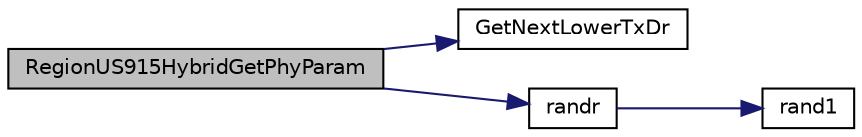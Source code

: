 digraph "RegionUS915HybridGetPhyParam"
{
  edge [fontname="Helvetica",fontsize="10",labelfontname="Helvetica",labelfontsize="10"];
  node [fontname="Helvetica",fontsize="10",shape=record];
  rankdir="LR";
  Node36 [label="RegionUS915HybridGetPhyParam",height=0.2,width=0.4,color="black", fillcolor="grey75", style="filled", fontcolor="black"];
  Node36 -> Node37 [color="midnightblue",fontsize="10",style="solid",fontname="Helvetica"];
  Node37 [label="GetNextLowerTxDr",height=0.2,width=0.4,color="black", fillcolor="white", style="filled",URL="$_region_u_s915-_hybrid_8c.html#ae06574681e2f7c3f3e604878c81743aa"];
  Node36 -> Node38 [color="midnightblue",fontsize="10",style="solid",fontname="Helvetica"];
  Node38 [label="randr",height=0.2,width=0.4,color="black", fillcolor="white", style="filled",URL="$utilities_8c.html#af5d8ad6dae489ac64821e7d4f004595d",tooltip="Computes a random number between min and max "];
  Node38 -> Node39 [color="midnightblue",fontsize="10",style="solid",fontname="Helvetica"];
  Node39 [label="rand1",height=0.2,width=0.4,color="black", fillcolor="white", style="filled",URL="$utilities_8c.html#a682de7091382ea1fcb2919b0f1cf6cdc"];
}
